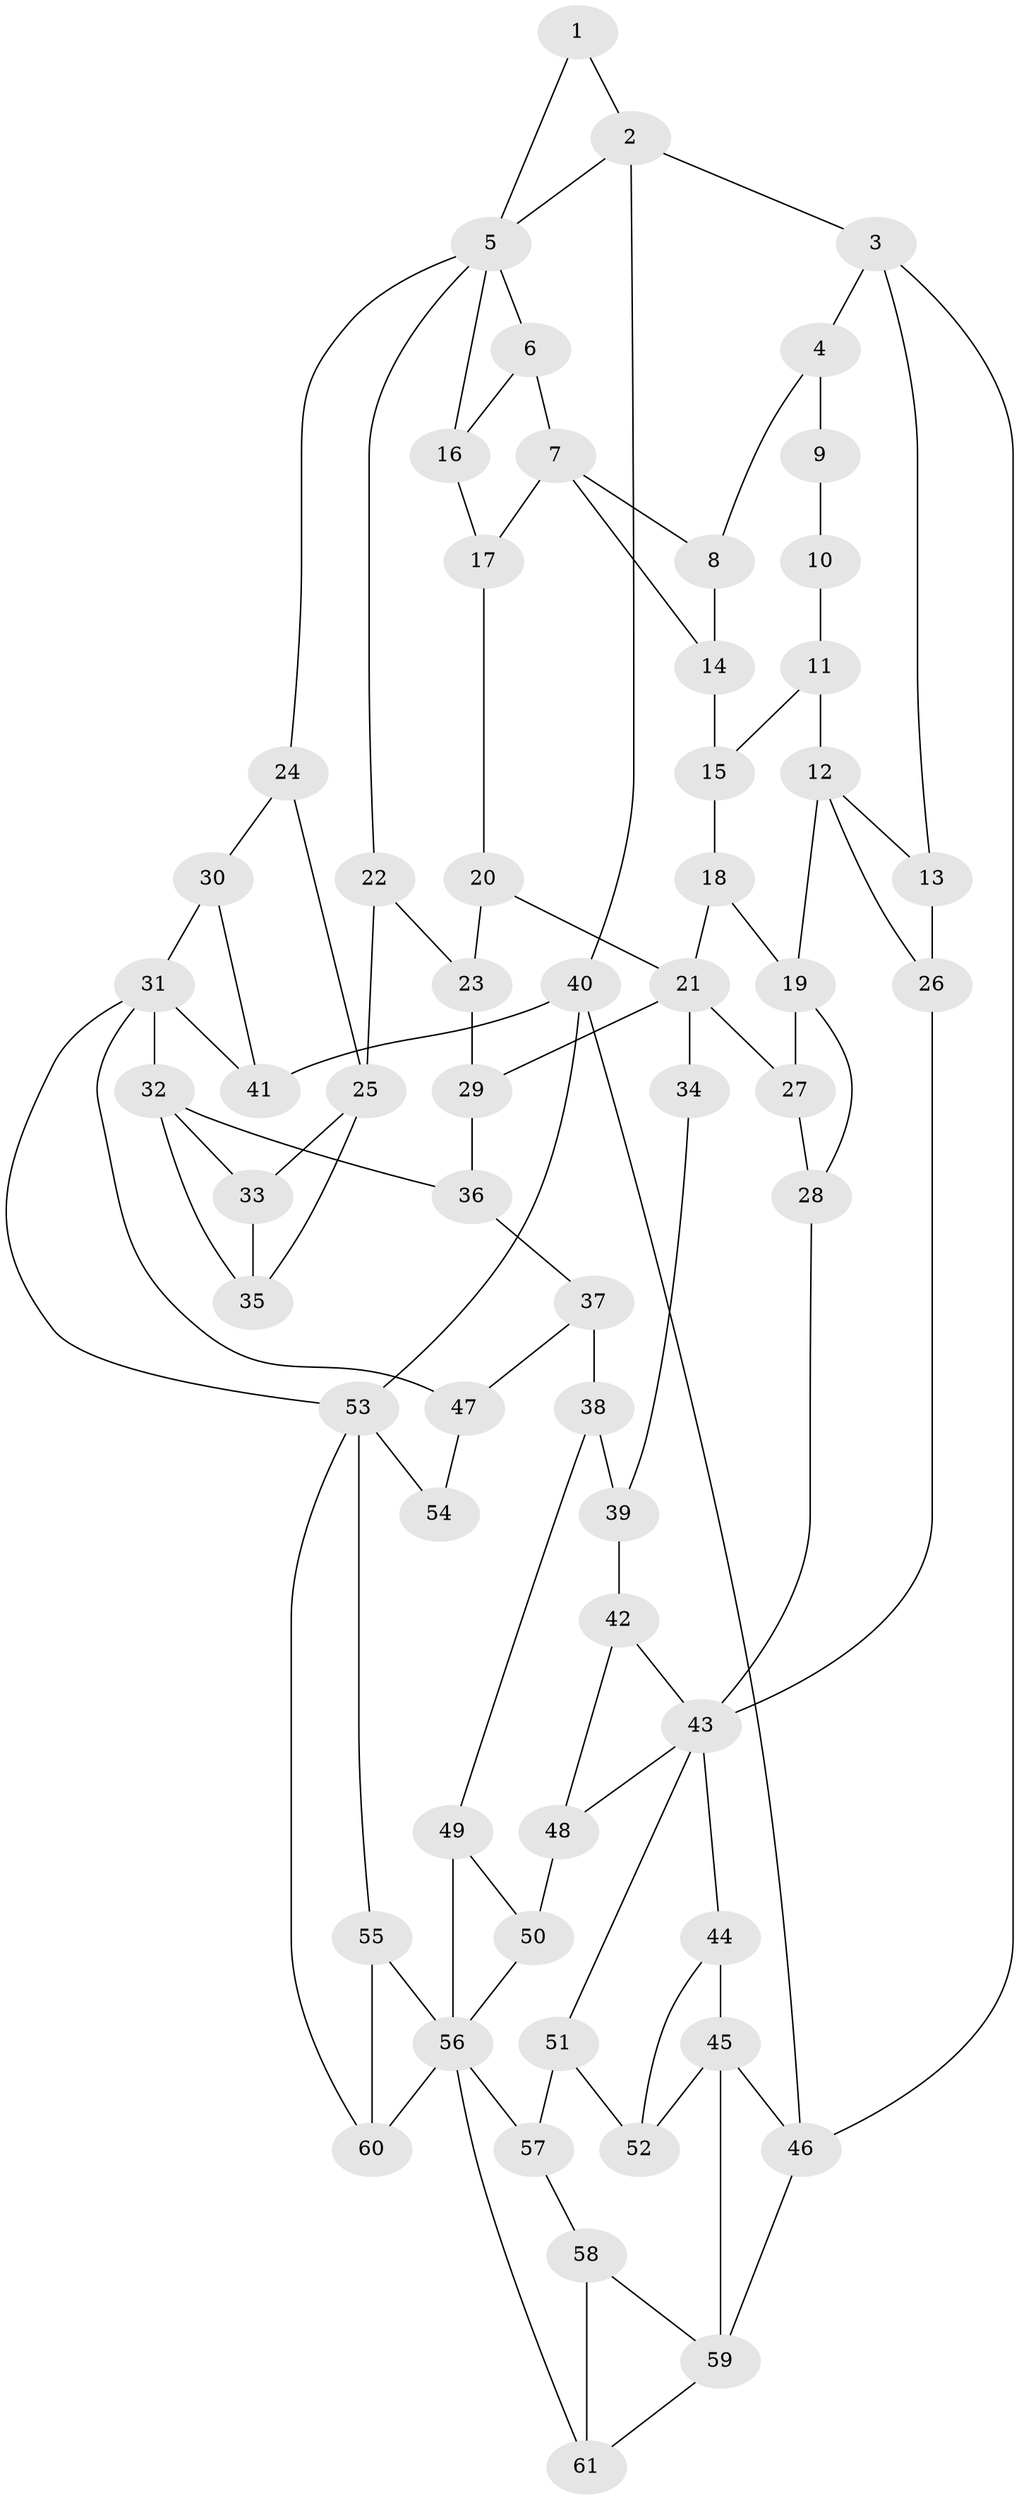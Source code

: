 // original degree distribution, {3: 0.03, 6: 0.21, 5: 0.55, 4: 0.21}
// Generated by graph-tools (version 1.1) at 2025/54/03/04/25 22:54:40]
// undirected, 61 vertices, 102 edges
graph export_dot {
  node [color=gray90,style=filled];
  1;
  2;
  3;
  4;
  5;
  6;
  7;
  8;
  9;
  10;
  11;
  12;
  13;
  14;
  15;
  16;
  17;
  18;
  19;
  20;
  21;
  22;
  23;
  24;
  25;
  26;
  27;
  28;
  29;
  30;
  31;
  32;
  33;
  34;
  35;
  36;
  37;
  38;
  39;
  40;
  41;
  42;
  43;
  44;
  45;
  46;
  47;
  48;
  49;
  50;
  51;
  52;
  53;
  54;
  55;
  56;
  57;
  58;
  59;
  60;
  61;
  1 -- 2 [weight=1.0];
  1 -- 5 [weight=1.0];
  2 -- 3 [weight=1.0];
  2 -- 5 [weight=1.0];
  2 -- 40 [weight=1.0];
  3 -- 4 [weight=1.0];
  3 -- 13 [weight=1.0];
  3 -- 46 [weight=1.0];
  4 -- 8 [weight=1.0];
  4 -- 9 [weight=2.0];
  5 -- 6 [weight=1.0];
  5 -- 16 [weight=1.0];
  5 -- 22 [weight=1.0];
  5 -- 24 [weight=1.0];
  6 -- 7 [weight=1.0];
  6 -- 16 [weight=1.0];
  7 -- 8 [weight=1.0];
  7 -- 14 [weight=1.0];
  7 -- 17 [weight=1.0];
  8 -- 14 [weight=1.0];
  9 -- 10 [weight=1.0];
  10 -- 11 [weight=2.0];
  11 -- 12 [weight=2.0];
  11 -- 15 [weight=1.0];
  12 -- 13 [weight=1.0];
  12 -- 19 [weight=2.0];
  12 -- 26 [weight=1.0];
  13 -- 26 [weight=1.0];
  14 -- 15 [weight=1.0];
  15 -- 18 [weight=1.0];
  16 -- 17 [weight=1.0];
  17 -- 20 [weight=1.0];
  18 -- 19 [weight=1.0];
  18 -- 21 [weight=1.0];
  19 -- 27 [weight=1.0];
  19 -- 28 [weight=1.0];
  20 -- 21 [weight=1.0];
  20 -- 23 [weight=1.0];
  21 -- 27 [weight=1.0];
  21 -- 29 [weight=1.0];
  21 -- 34 [weight=2.0];
  22 -- 23 [weight=1.0];
  22 -- 25 [weight=1.0];
  23 -- 29 [weight=1.0];
  24 -- 25 [weight=1.0];
  24 -- 30 [weight=1.0];
  25 -- 33 [weight=1.0];
  25 -- 35 [weight=1.0];
  26 -- 43 [weight=1.0];
  27 -- 28 [weight=1.0];
  28 -- 43 [weight=1.0];
  29 -- 36 [weight=1.0];
  30 -- 31 [weight=1.0];
  30 -- 41 [weight=1.0];
  31 -- 32 [weight=2.0];
  31 -- 41 [weight=1.0];
  31 -- 47 [weight=1.0];
  31 -- 53 [weight=1.0];
  32 -- 33 [weight=1.0];
  32 -- 35 [weight=1.0];
  32 -- 36 [weight=1.0];
  33 -- 35 [weight=1.0];
  34 -- 39 [weight=1.0];
  36 -- 37 [weight=1.0];
  37 -- 38 [weight=1.0];
  37 -- 47 [weight=1.0];
  38 -- 39 [weight=1.0];
  38 -- 49 [weight=1.0];
  39 -- 42 [weight=1.0];
  40 -- 41 [weight=1.0];
  40 -- 46 [weight=1.0];
  40 -- 53 [weight=1.0];
  42 -- 43 [weight=1.0];
  42 -- 48 [weight=1.0];
  43 -- 44 [weight=1.0];
  43 -- 48 [weight=1.0];
  43 -- 51 [weight=1.0];
  44 -- 45 [weight=1.0];
  44 -- 52 [weight=1.0];
  45 -- 46 [weight=1.0];
  45 -- 52 [weight=1.0];
  45 -- 59 [weight=3.0];
  46 -- 59 [weight=1.0];
  47 -- 54 [weight=1.0];
  48 -- 50 [weight=1.0];
  49 -- 50 [weight=1.0];
  49 -- 56 [weight=1.0];
  50 -- 56 [weight=1.0];
  51 -- 52 [weight=1.0];
  51 -- 57 [weight=1.0];
  53 -- 54 [weight=2.0];
  53 -- 55 [weight=1.0];
  53 -- 60 [weight=1.0];
  55 -- 56 [weight=1.0];
  55 -- 60 [weight=1.0];
  56 -- 57 [weight=1.0];
  56 -- 60 [weight=1.0];
  56 -- 61 [weight=1.0];
  57 -- 58 [weight=1.0];
  58 -- 59 [weight=1.0];
  58 -- 61 [weight=1.0];
  59 -- 61 [weight=1.0];
}
